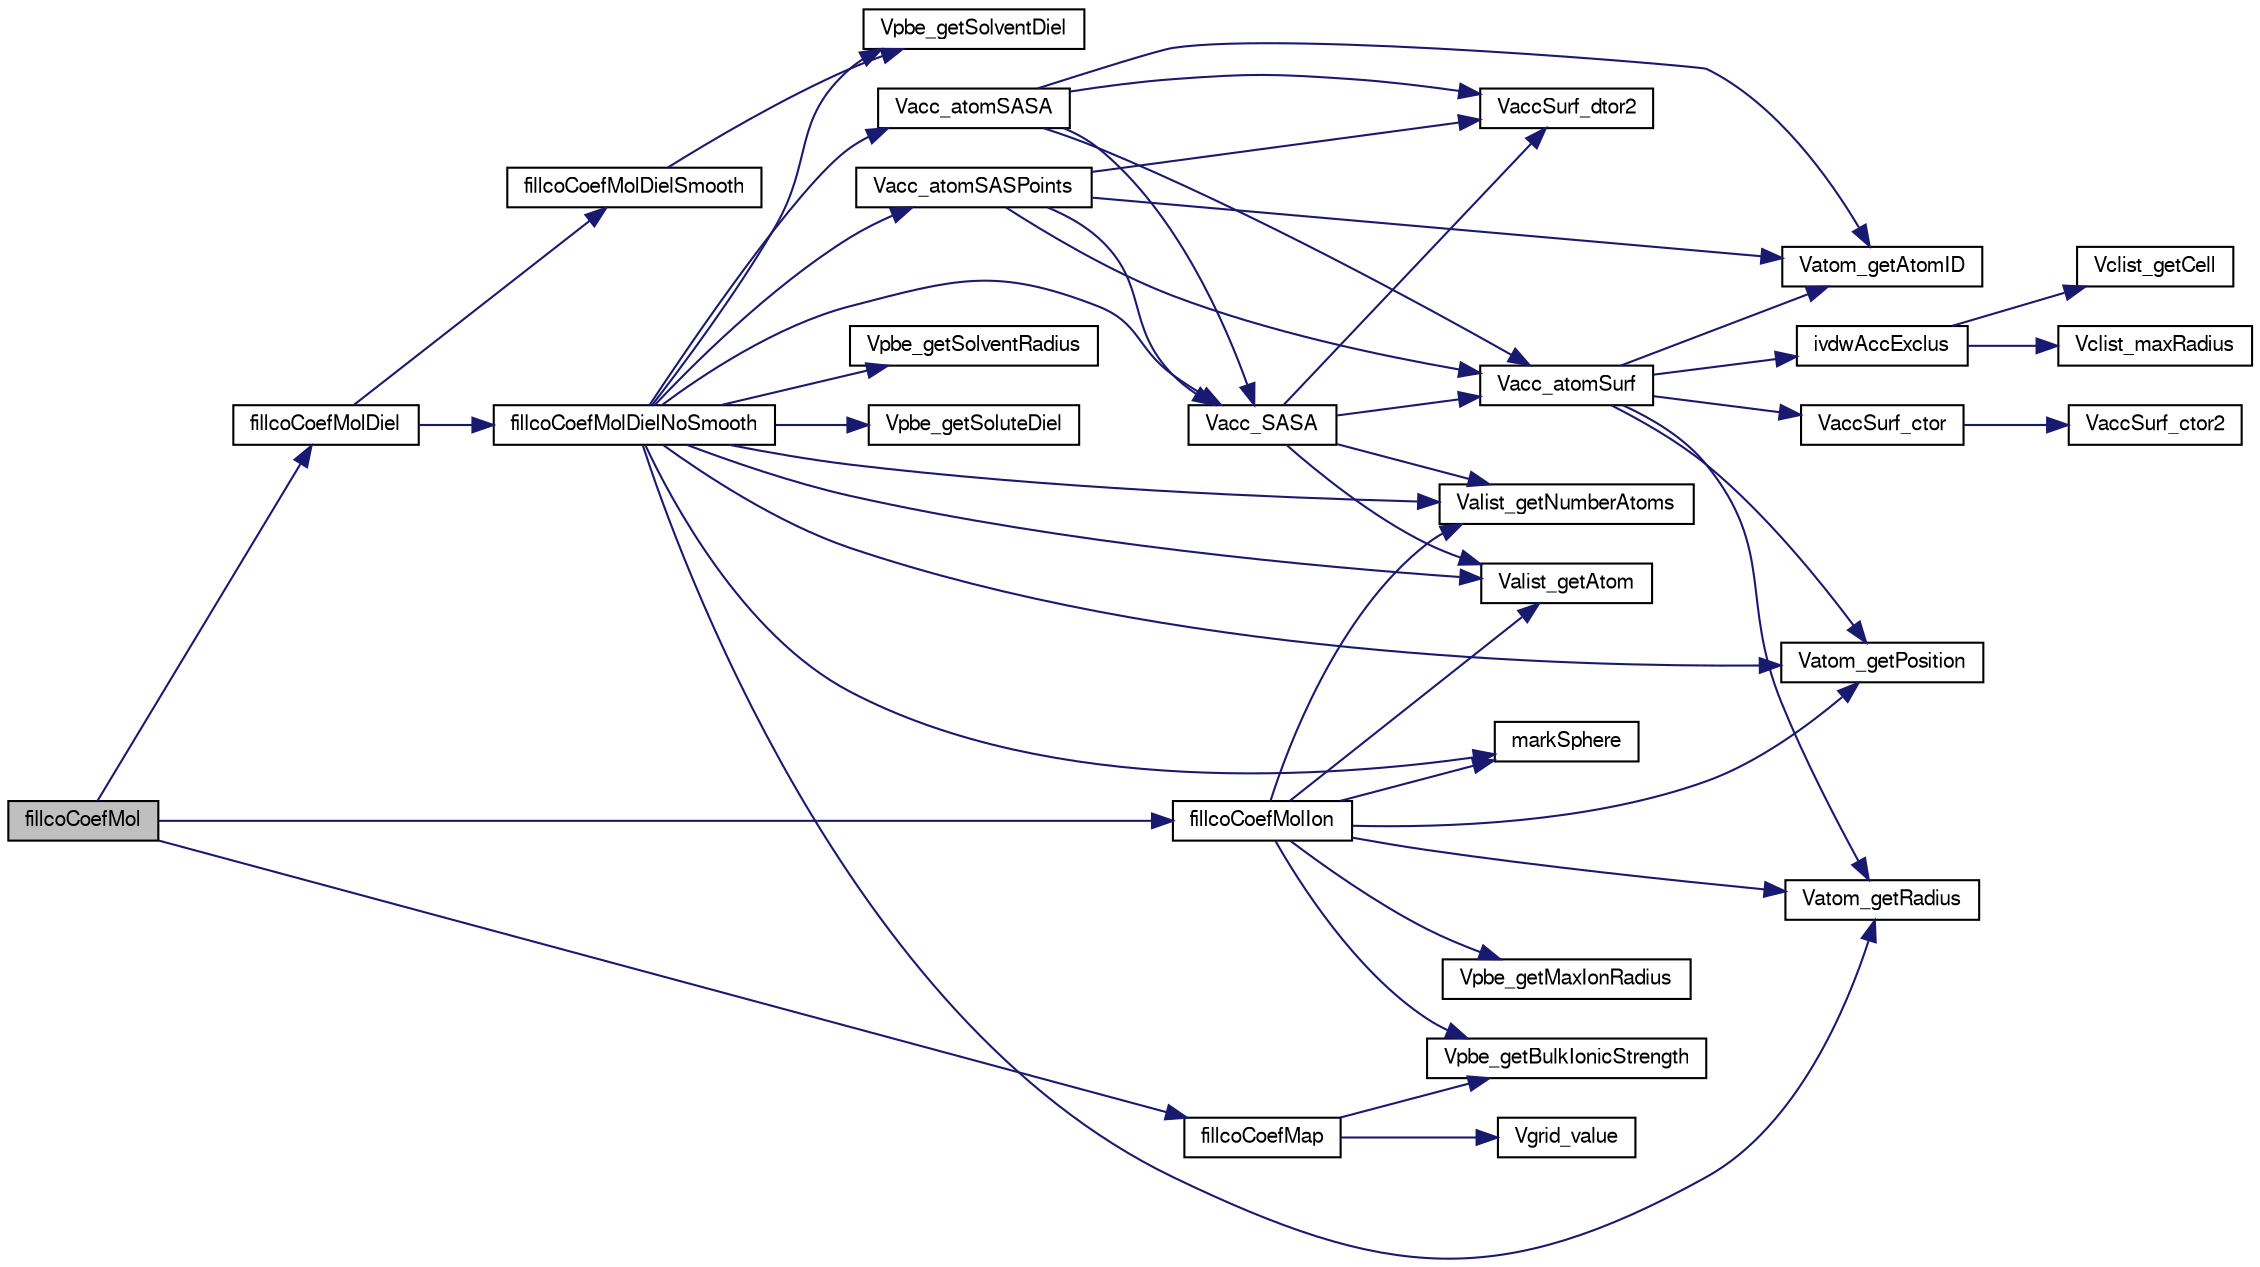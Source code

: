 digraph "fillcoCoefMol"
{
  edge [fontname="FreeSans",fontsize="10",labelfontname="FreeSans",labelfontsize="10"];
  node [fontname="FreeSans",fontsize="10",shape=record];
  rankdir="LR";
  Node1 [label="fillcoCoefMol",height=0.2,width=0.4,color="black", fillcolor="grey75", style="filled" fontcolor="black"];
  Node1 -> Node2 [color="midnightblue",fontsize="10",style="solid",fontname="FreeSans"];
  Node2 [label="fillcoCoefMap",height=0.2,width=0.4,color="black", fillcolor="white", style="filled",URL="$vpmg_8h.html#a35949511a7f2779c8ac7e7c88bdca001",tooltip="Fill operator coefficient arrays from pre-calculated maps."];
  Node2 -> Node3 [color="midnightblue",fontsize="10",style="solid",fontname="FreeSans"];
  Node3 [label="Vpbe_getBulkIonicStrength",height=0.2,width=0.4,color="black", fillcolor="white", style="filled",URL="$group___vpbe.html#gabca9ea80c0a56d3848c54b37d0418f20",tooltip="Get bulk ionic strength."];
  Node2 -> Node4 [color="midnightblue",fontsize="10",style="solid",fontname="FreeSans"];
  Node4 [label="Vgrid_value",height=0.2,width=0.4,color="black", fillcolor="white", style="filled",URL="$group___vgrid.html#gae96a803dbd3016673affbc3d10310150",tooltip="Get potential value (from mesh or approximation) at a point."];
  Node1 -> Node5 [color="midnightblue",fontsize="10",style="solid",fontname="FreeSans"];
  Node5 [label="fillcoCoefMolDiel",height=0.2,width=0.4,color="black", fillcolor="white", style="filled",URL="$vpmg_8h.html#a34484f0f2f254b954abf20c5a98ab9d4",tooltip="Fill differential operator coefficient arrays from a molecular surface calculation."];
  Node5 -> Node6 [color="midnightblue",fontsize="10",style="solid",fontname="FreeSans"];
  Node6 [label="fillcoCoefMolDielNoSmooth",height=0.2,width=0.4,color="black", fillcolor="white", style="filled",URL="$vpmg_8h.html#adf9fff114eed3d5d94f3adbbf9527483",tooltip="Fill differential operator coefficient arrays from a molecular surface calculation without smoothing..."];
  Node6 -> Node7 [color="midnightblue",fontsize="10",style="solid",fontname="FreeSans"];
  Node7 [label="Vpbe_getSolventRadius",height=0.2,width=0.4,color="black", fillcolor="white", style="filled",URL="$group___vpbe.html#ga87631b31eefd5639e45c43f972344f29",tooltip="Get solvent molecule radius."];
  Node6 -> Node8 [color="midnightblue",fontsize="10",style="solid",fontname="FreeSans"];
  Node8 [label="Vpbe_getSolventDiel",height=0.2,width=0.4,color="black", fillcolor="white", style="filled",URL="$group___vpbe.html#gaa27f724cd82148fd89335c405c3d80b5",tooltip="Get solvent dielectric constant."];
  Node6 -> Node9 [color="midnightblue",fontsize="10",style="solid",fontname="FreeSans"];
  Node9 [label="Vpbe_getSoluteDiel",height=0.2,width=0.4,color="black", fillcolor="white", style="filled",URL="$group___vpbe.html#ga54d318d98803a19fa5ea8b13fb73c7b0",tooltip="Get solute dielectric constant."];
  Node6 -> Node10 [color="midnightblue",fontsize="10",style="solid",fontname="FreeSans"];
  Node10 [label="Valist_getNumberAtoms",height=0.2,width=0.4,color="black", fillcolor="white", style="filled",URL="$group___valist.html#gaff55ce9b8624255736b0ccf62030f230",tooltip="Get number of atoms in the list."];
  Node6 -> Node11 [color="midnightblue",fontsize="10",style="solid",fontname="FreeSans"];
  Node11 [label="Valist_getAtom",height=0.2,width=0.4,color="black", fillcolor="white", style="filled",URL="$group___valist.html#gaf9175f6b6d2c33ad79bd525fc9e0e043",tooltip="Get pointer to particular atom in list."];
  Node6 -> Node12 [color="midnightblue",fontsize="10",style="solid",fontname="FreeSans"];
  Node12 [label="Vatom_getPosition",height=0.2,width=0.4,color="black", fillcolor="white", style="filled",URL="$group___vatom.html#ga282b06da5d33678cab1173a6fe5bc89c",tooltip="Get atomic position."];
  Node6 -> Node13 [color="midnightblue",fontsize="10",style="solid",fontname="FreeSans"];
  Node13 [label="Vatom_getRadius",height=0.2,width=0.4,color="black", fillcolor="white", style="filled",URL="$group___vatom.html#ga9739f811224b6e7219cf6e21e0b4d9b4",tooltip="Get atomic position."];
  Node6 -> Node14 [color="midnightblue",fontsize="10",style="solid",fontname="FreeSans"];
  Node14 [label="markSphere",height=0.2,width=0.4,color="black", fillcolor="white", style="filled",URL="$vpmg_8h.html#aac867a97b6a1b573c285c846237837a5",tooltip="Mark the grid points inside a sphere with a particular value. This marks by resetting the the grid po..."];
  Node6 -> Node15 [color="midnightblue",fontsize="10",style="solid",fontname="FreeSans"];
  Node15 [label="Vacc_SASA",height=0.2,width=0.4,color="black", fillcolor="white", style="filled",URL="$group___vacc.html#gad2041f50041470d01e00a17f18b5b6c2",tooltip="Build the solvent accessible surface (SAS) and calculate the solvent accessible surface area..."];
  Node15 -> Node10 [color="midnightblue",fontsize="10",style="solid",fontname="FreeSans"];
  Node15 -> Node11 [color="midnightblue",fontsize="10",style="solid",fontname="FreeSans"];
  Node15 -> Node16 [color="midnightblue",fontsize="10",style="solid",fontname="FreeSans"];
  Node16 [label="Vacc_atomSurf",height=0.2,width=0.4,color="black", fillcolor="white", style="filled",URL="$group___vacc.html#ga8c962cab8849df00c7f8ac61f3f8246b",tooltip="Set up an array of points corresponding to the SAS due to a particular atom."];
  Node16 -> Node13 [color="midnightblue",fontsize="10",style="solid",fontname="FreeSans"];
  Node16 -> Node12 [color="midnightblue",fontsize="10",style="solid",fontname="FreeSans"];
  Node16 -> Node17 [color="midnightblue",fontsize="10",style="solid",fontname="FreeSans"];
  Node17 [label="Vatom_getAtomID",height=0.2,width=0.4,color="black", fillcolor="white", style="filled",URL="$group___vatom.html#ga15b6aa3689898e3b88f2920dec4470a9",tooltip="Get atom ID."];
  Node16 -> Node18 [color="midnightblue",fontsize="10",style="solid",fontname="FreeSans"];
  Node18 [label="VaccSurf_ctor",height=0.2,width=0.4,color="black", fillcolor="white", style="filled",URL="$group___vacc.html#ga4a6d9195773fa7de0e8971ae9ef4c185",tooltip="Allocate and construct the surface object; do not assign surface points to positions."];
  Node18 -> Node19 [color="midnightblue",fontsize="10",style="solid",fontname="FreeSans"];
  Node19 [label="VaccSurf_ctor2",height=0.2,width=0.4,color="black", fillcolor="white", style="filled",URL="$group___vacc.html#gad253baa15c0da3af54e7aaf95a3cad14",tooltip="Construct the surface object using previously allocated memory; do not assign surface points to posit..."];
  Node16 -> Node20 [color="midnightblue",fontsize="10",style="solid",fontname="FreeSans"];
  Node20 [label="ivdwAccExclus",height=0.2,width=0.4,color="black", fillcolor="white", style="filled",URL="$vacc_8c.html#a5c6356f19e11daf8d0dea84bd92cc226",tooltip="Determines if a point is within the union of the spheres centered at the atomic centers with radii eq..."];
  Node20 -> Node21 [color="midnightblue",fontsize="10",style="solid",fontname="FreeSans"];
  Node21 [label="Vclist_maxRadius",height=0.2,width=0.4,color="black", fillcolor="white", style="filled",URL="$group___vclist.html#gac90480afcf0e082a4b7bf755cb15d360",tooltip="Get the max probe radius value (in A) the cell list was constructed with."];
  Node20 -> Node22 [color="midnightblue",fontsize="10",style="solid",fontname="FreeSans"];
  Node22 [label="Vclist_getCell",height=0.2,width=0.4,color="black", fillcolor="white", style="filled",URL="$group___vclist.html#gaee63e2dac121f3469b10f9f16b999402",tooltip="Return cell corresponding to specified position or return VNULL."];
  Node15 -> Node23 [color="midnightblue",fontsize="10",style="solid",fontname="FreeSans"];
  Node23 [label="VaccSurf_dtor2",height=0.2,width=0.4,color="black", fillcolor="white", style="filled",URL="$group___vacc.html#ga1df66922b78e3824beb4695c5a84ec45",tooltip="Destroy the surface object."];
  Node6 -> Node24 [color="midnightblue",fontsize="10",style="solid",fontname="FreeSans"];
  Node24 [label="Vacc_atomSASA",height=0.2,width=0.4,color="black", fillcolor="white", style="filled",URL="$group___vacc.html#ga9913f912bca5c71ba11ef9aefe7c390c",tooltip="Return the atomic solvent accessible surface area (SASA)"];
  Node24 -> Node15 [color="midnightblue",fontsize="10",style="solid",fontname="FreeSans"];
  Node24 -> Node17 [color="midnightblue",fontsize="10",style="solid",fontname="FreeSans"];
  Node24 -> Node23 [color="midnightblue",fontsize="10",style="solid",fontname="FreeSans"];
  Node24 -> Node16 [color="midnightblue",fontsize="10",style="solid",fontname="FreeSans"];
  Node6 -> Node25 [color="midnightblue",fontsize="10",style="solid",fontname="FreeSans"];
  Node25 [label="Vacc_atomSASPoints",height=0.2,width=0.4,color="black", fillcolor="white", style="filled",URL="$group___vacc.html#gaa1b76ea181d5f3a3ddb2b890e470cb3f",tooltip="Get the set of points for this atom&#39;s solvent-accessible surface."];
  Node25 -> Node15 [color="midnightblue",fontsize="10",style="solid",fontname="FreeSans"];
  Node25 -> Node17 [color="midnightblue",fontsize="10",style="solid",fontname="FreeSans"];
  Node25 -> Node23 [color="midnightblue",fontsize="10",style="solid",fontname="FreeSans"];
  Node25 -> Node16 [color="midnightblue",fontsize="10",style="solid",fontname="FreeSans"];
  Node5 -> Node26 [color="midnightblue",fontsize="10",style="solid",fontname="FreeSans"];
  Node26 [label="fillcoCoefMolDielSmooth",height=0.2,width=0.4,color="black", fillcolor="white", style="filled",URL="$vpmg_8h.html#aafab27ad33274047911bd2ec092eb265",tooltip="Fill differential operator coefficient arrays from a molecular surface calculation with smoothing..."];
  Node26 -> Node8 [color="midnightblue",fontsize="10",style="solid",fontname="FreeSans"];
  Node1 -> Node27 [color="midnightblue",fontsize="10",style="solid",fontname="FreeSans"];
  Node27 [label="fillcoCoefMolIon",height=0.2,width=0.4,color="black", fillcolor="white", style="filled",URL="$vpmg_8h.html#a9217fdfc8737424d5e5ccc1193f9c3b0",tooltip="Fill ion (nonlinear) operator coefficient array from a molecular surface calculation."];
  Node27 -> Node28 [color="midnightblue",fontsize="10",style="solid",fontname="FreeSans"];
  Node28 [label="Vpbe_getMaxIonRadius",height=0.2,width=0.4,color="black", fillcolor="white", style="filled",URL="$group___vpbe.html#gabf77d3500a5e3b3c8673eab703bb53e0",tooltip="Get maximum radius of ion species."];
  Node27 -> Node3 [color="midnightblue",fontsize="10",style="solid",fontname="FreeSans"];
  Node27 -> Node10 [color="midnightblue",fontsize="10",style="solid",fontname="FreeSans"];
  Node27 -> Node11 [color="midnightblue",fontsize="10",style="solid",fontname="FreeSans"];
  Node27 -> Node12 [color="midnightblue",fontsize="10",style="solid",fontname="FreeSans"];
  Node27 -> Node13 [color="midnightblue",fontsize="10",style="solid",fontname="FreeSans"];
  Node27 -> Node14 [color="midnightblue",fontsize="10",style="solid",fontname="FreeSans"];
}
